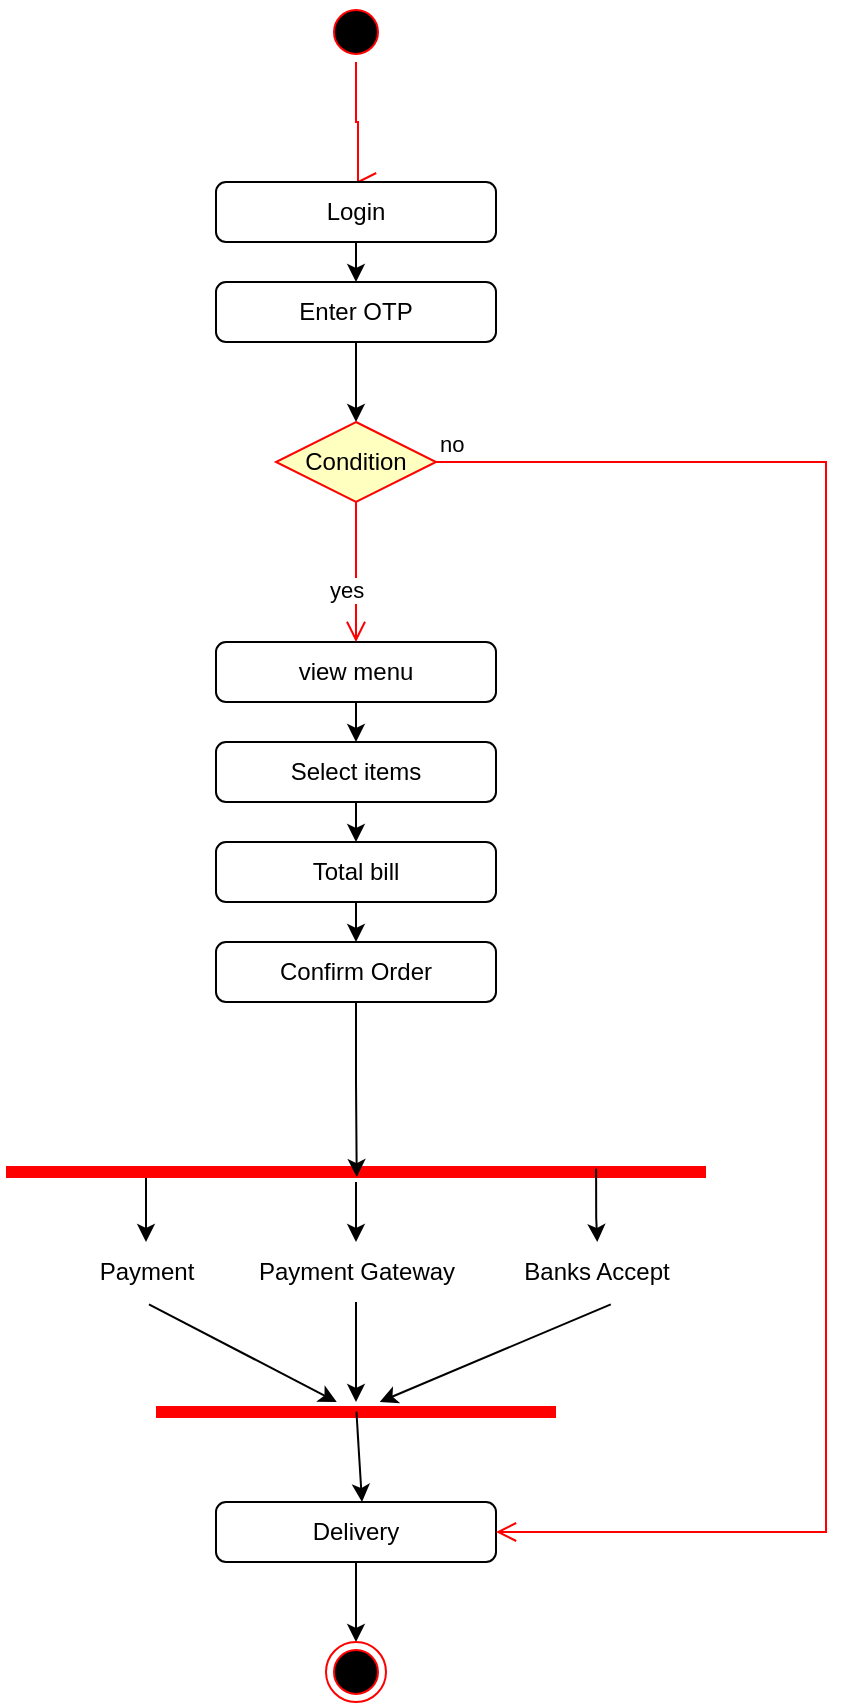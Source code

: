 <mxfile version="26.0.15">
  <diagram name="Page-1" id="s-tB0qhxOe2AXJObOmEG">
    <mxGraphModel dx="1473" dy="816" grid="1" gridSize="10" guides="1" tooltips="1" connect="1" arrows="1" fold="1" page="1" pageScale="1" pageWidth="850" pageHeight="1100" math="0" shadow="0">
      <root>
        <mxCell id="0" />
        <mxCell id="1" parent="0" />
        <mxCell id="cZZAomPa4nCYVF2yaK9X-1" value="" style="ellipse;html=1;shape=startState;fillColor=#000000;strokeColor=#ff0000;" vertex="1" parent="1">
          <mxGeometry x="410" width="30" height="30" as="geometry" />
        </mxCell>
        <mxCell id="cZZAomPa4nCYVF2yaK9X-2" value="" style="edgeStyle=orthogonalEdgeStyle;html=1;verticalAlign=bottom;endArrow=open;endSize=8;strokeColor=#ff0000;rounded=0;" edge="1" source="cZZAomPa4nCYVF2yaK9X-1" parent="1">
          <mxGeometry relative="1" as="geometry">
            <mxPoint x="425" y="90" as="targetPoint" />
            <Array as="points">
              <mxPoint x="425" y="60" />
              <mxPoint x="426" y="60" />
            </Array>
          </mxGeometry>
        </mxCell>
        <mxCell id="cZZAomPa4nCYVF2yaK9X-19" style="edgeStyle=orthogonalEdgeStyle;rounded=0;orthogonalLoop=1;jettySize=auto;html=1;exitX=0.5;exitY=1;exitDx=0;exitDy=0;entryX=0.5;entryY=0;entryDx=0;entryDy=0;" edge="1" parent="1" source="cZZAomPa4nCYVF2yaK9X-3" target="cZZAomPa4nCYVF2yaK9X-6">
          <mxGeometry relative="1" as="geometry" />
        </mxCell>
        <mxCell id="cZZAomPa4nCYVF2yaK9X-3" value="Login" style="html=1;align=center;verticalAlign=middle;rounded=1;absoluteArcSize=1;arcSize=10;dashed=0;whiteSpace=wrap;" vertex="1" parent="1">
          <mxGeometry x="355" y="90" width="140" height="30" as="geometry" />
        </mxCell>
        <mxCell id="cZZAomPa4nCYVF2yaK9X-4" style="edgeStyle=orthogonalEdgeStyle;rounded=0;orthogonalLoop=1;jettySize=auto;html=1;exitX=0.5;exitY=1;exitDx=0;exitDy=0;" edge="1" parent="1" source="cZZAomPa4nCYVF2yaK9X-3" target="cZZAomPa4nCYVF2yaK9X-3">
          <mxGeometry relative="1" as="geometry" />
        </mxCell>
        <mxCell id="cZZAomPa4nCYVF2yaK9X-20" style="edgeStyle=orthogonalEdgeStyle;rounded=0;orthogonalLoop=1;jettySize=auto;html=1;exitX=0.5;exitY=1;exitDx=0;exitDy=0;entryX=0.5;entryY=0;entryDx=0;entryDy=0;" edge="1" parent="1" source="cZZAomPa4nCYVF2yaK9X-6">
          <mxGeometry relative="1" as="geometry">
            <mxPoint x="425" y="210" as="targetPoint" />
          </mxGeometry>
        </mxCell>
        <mxCell id="cZZAomPa4nCYVF2yaK9X-6" value="Enter OTP" style="html=1;align=center;verticalAlign=middle;rounded=1;absoluteArcSize=1;arcSize=10;dashed=0;whiteSpace=wrap;" vertex="1" parent="1">
          <mxGeometry x="355" y="140" width="140" height="30" as="geometry" />
        </mxCell>
        <mxCell id="cZZAomPa4nCYVF2yaK9X-22" style="edgeStyle=orthogonalEdgeStyle;rounded=0;orthogonalLoop=1;jettySize=auto;html=1;exitX=0.5;exitY=1;exitDx=0;exitDy=0;entryX=0.5;entryY=0;entryDx=0;entryDy=0;" edge="1" parent="1" source="cZZAomPa4nCYVF2yaK9X-7" target="cZZAomPa4nCYVF2yaK9X-8">
          <mxGeometry relative="1" as="geometry" />
        </mxCell>
        <mxCell id="cZZAomPa4nCYVF2yaK9X-7" value="view menu" style="html=1;align=center;verticalAlign=middle;rounded=1;absoluteArcSize=1;arcSize=10;dashed=0;whiteSpace=wrap;" vertex="1" parent="1">
          <mxGeometry x="355" y="320" width="140" height="30" as="geometry" />
        </mxCell>
        <mxCell id="cZZAomPa4nCYVF2yaK9X-23" style="edgeStyle=orthogonalEdgeStyle;rounded=0;orthogonalLoop=1;jettySize=auto;html=1;exitX=0.5;exitY=1;exitDx=0;exitDy=0;entryX=0.5;entryY=0;entryDx=0;entryDy=0;" edge="1" parent="1" source="cZZAomPa4nCYVF2yaK9X-8" target="cZZAomPa4nCYVF2yaK9X-9">
          <mxGeometry relative="1" as="geometry" />
        </mxCell>
        <mxCell id="cZZAomPa4nCYVF2yaK9X-8" value="Select items" style="html=1;align=center;verticalAlign=middle;rounded=1;absoluteArcSize=1;arcSize=10;dashed=0;whiteSpace=wrap;" vertex="1" parent="1">
          <mxGeometry x="355" y="370" width="140" height="30" as="geometry" />
        </mxCell>
        <mxCell id="cZZAomPa4nCYVF2yaK9X-24" style="edgeStyle=orthogonalEdgeStyle;rounded=0;orthogonalLoop=1;jettySize=auto;html=1;exitX=0.5;exitY=1;exitDx=0;exitDy=0;entryX=0.5;entryY=0;entryDx=0;entryDy=0;" edge="1" parent="1" source="cZZAomPa4nCYVF2yaK9X-9" target="cZZAomPa4nCYVF2yaK9X-10">
          <mxGeometry relative="1" as="geometry" />
        </mxCell>
        <mxCell id="cZZAomPa4nCYVF2yaK9X-9" value="Total bill" style="html=1;align=center;verticalAlign=middle;rounded=1;absoluteArcSize=1;arcSize=10;dashed=0;whiteSpace=wrap;" vertex="1" parent="1">
          <mxGeometry x="355" y="420" width="140" height="30" as="geometry" />
        </mxCell>
        <mxCell id="cZZAomPa4nCYVF2yaK9X-10" value="Confirm Order" style="html=1;align=center;verticalAlign=middle;rounded=1;absoluteArcSize=1;arcSize=10;dashed=0;whiteSpace=wrap;" vertex="1" parent="1">
          <mxGeometry x="355" y="470" width="140" height="30" as="geometry" />
        </mxCell>
        <mxCell id="cZZAomPa4nCYVF2yaK9X-44" style="edgeStyle=orthogonalEdgeStyle;rounded=0;orthogonalLoop=1;jettySize=auto;html=1;exitX=0.5;exitY=1;exitDx=0;exitDy=0;entryX=0.5;entryY=0;entryDx=0;entryDy=0;" edge="1" parent="1" source="cZZAomPa4nCYVF2yaK9X-12" target="cZZAomPa4nCYVF2yaK9X-43">
          <mxGeometry relative="1" as="geometry" />
        </mxCell>
        <mxCell id="cZZAomPa4nCYVF2yaK9X-12" value="Delivery" style="html=1;align=center;verticalAlign=middle;rounded=1;absoluteArcSize=1;arcSize=10;dashed=0;whiteSpace=wrap;" vertex="1" parent="1">
          <mxGeometry x="355" y="750" width="140" height="30" as="geometry" />
        </mxCell>
        <mxCell id="cZZAomPa4nCYVF2yaK9X-33" style="edgeStyle=orthogonalEdgeStyle;rounded=0;orthogonalLoop=1;jettySize=auto;html=1;exitX=0.265;exitY=0.48;exitDx=0;exitDy=0;exitPerimeter=0;" edge="1" parent="1" source="cZZAomPa4nCYVF2yaK9X-27" target="cZZAomPa4nCYVF2yaK9X-29">
          <mxGeometry relative="1" as="geometry">
            <Array as="points">
              <mxPoint x="320" y="585" />
            </Array>
          </mxGeometry>
        </mxCell>
        <mxCell id="cZZAomPa4nCYVF2yaK9X-54" style="edgeStyle=orthogonalEdgeStyle;rounded=0;orthogonalLoop=1;jettySize=auto;html=1;" edge="1" parent="1" source="cZZAomPa4nCYVF2yaK9X-27" target="cZZAomPa4nCYVF2yaK9X-51">
          <mxGeometry relative="1" as="geometry" />
        </mxCell>
        <mxCell id="cZZAomPa4nCYVF2yaK9X-27" value="" style="shape=line;html=1;strokeWidth=6;strokeColor=#ff0000;" vertex="1" parent="1">
          <mxGeometry x="250" y="580" width="350" height="10" as="geometry" />
        </mxCell>
        <mxCell id="cZZAomPa4nCYVF2yaK9X-29" value="Payment" style="text;html=1;align=center;verticalAlign=middle;resizable=0;points=[];autosize=1;strokeColor=none;fillColor=none;" vertex="1" parent="1">
          <mxGeometry x="285" y="620" width="70" height="30" as="geometry" />
        </mxCell>
        <mxCell id="cZZAomPa4nCYVF2yaK9X-32" value="Banks Accept" style="text;html=1;align=center;verticalAlign=middle;resizable=0;points=[];autosize=1;strokeColor=none;fillColor=none;" vertex="1" parent="1">
          <mxGeometry x="495" y="620" width="100" height="30" as="geometry" />
        </mxCell>
        <mxCell id="cZZAomPa4nCYVF2yaK9X-34" style="edgeStyle=orthogonalEdgeStyle;rounded=0;orthogonalLoop=1;jettySize=auto;html=1;exitX=0.843;exitY=0.335;exitDx=0;exitDy=0;exitPerimeter=0;entryX=0.528;entryY=0.07;entryDx=0;entryDy=0;entryPerimeter=0;" edge="1" parent="1" source="cZZAomPa4nCYVF2yaK9X-27">
          <mxGeometry relative="1" as="geometry">
            <mxPoint x="542.18" y="583.06" as="sourcePoint" />
            <mxPoint x="545.63" y="620" as="targetPoint" />
            <Array as="points">
              <mxPoint x="545" y="608" />
              <mxPoint x="546" y="608" />
            </Array>
          </mxGeometry>
        </mxCell>
        <mxCell id="cZZAomPa4nCYVF2yaK9X-35" value="" style="shape=line;html=1;strokeWidth=6;strokeColor=#ff0000;" vertex="1" parent="1">
          <mxGeometry x="325" y="700" width="200" height="10" as="geometry" />
        </mxCell>
        <mxCell id="cZZAomPa4nCYVF2yaK9X-37" value="" style="endArrow=classic;html=1;rounded=0;exitX=0.521;exitY=1.039;exitDx=0;exitDy=0;exitPerimeter=0;" edge="1" parent="1" source="cZZAomPa4nCYVF2yaK9X-29" target="cZZAomPa4nCYVF2yaK9X-35">
          <mxGeometry width="50" height="50" relative="1" as="geometry">
            <mxPoint x="400" y="660" as="sourcePoint" />
            <mxPoint x="450" y="610" as="targetPoint" />
          </mxGeometry>
        </mxCell>
        <mxCell id="cZZAomPa4nCYVF2yaK9X-38" value="" style="endArrow=classic;html=1;rounded=0;exitX=0.574;exitY=1.039;exitDx=0;exitDy=0;exitPerimeter=0;" edge="1" parent="1" source="cZZAomPa4nCYVF2yaK9X-32" target="cZZAomPa4nCYVF2yaK9X-35">
          <mxGeometry width="50" height="50" relative="1" as="geometry">
            <mxPoint x="400" y="660" as="sourcePoint" />
            <mxPoint x="450" y="610" as="targetPoint" />
          </mxGeometry>
        </mxCell>
        <mxCell id="cZZAomPa4nCYVF2yaK9X-39" value="" style="endArrow=classic;html=1;rounded=0;exitX=0.501;exitY=0.48;exitDx=0;exitDy=0;exitPerimeter=0;" edge="1" parent="1" source="cZZAomPa4nCYVF2yaK9X-35">
          <mxGeometry width="50" height="50" relative="1" as="geometry">
            <mxPoint x="400" y="660" as="sourcePoint" />
            <mxPoint x="428" y="750" as="targetPoint" />
          </mxGeometry>
        </mxCell>
        <mxCell id="cZZAomPa4nCYVF2yaK9X-42" style="edgeStyle=orthogonalEdgeStyle;rounded=0;orthogonalLoop=1;jettySize=auto;html=1;exitX=0.5;exitY=1;exitDx=0;exitDy=0;entryX=0.501;entryY=0.755;entryDx=0;entryDy=0;entryPerimeter=0;" edge="1" parent="1" source="cZZAomPa4nCYVF2yaK9X-10" target="cZZAomPa4nCYVF2yaK9X-27">
          <mxGeometry relative="1" as="geometry" />
        </mxCell>
        <mxCell id="cZZAomPa4nCYVF2yaK9X-43" value="" style="ellipse;html=1;shape=endState;fillColor=#000000;strokeColor=#ff0000;" vertex="1" parent="1">
          <mxGeometry x="410" y="820" width="30" height="30" as="geometry" />
        </mxCell>
        <mxCell id="cZZAomPa4nCYVF2yaK9X-48" value="Condition" style="rhombus;whiteSpace=wrap;html=1;fontColor=#000000;fillColor=#ffffc0;strokeColor=#ff0000;" vertex="1" parent="1">
          <mxGeometry x="385" y="210" width="80" height="40" as="geometry" />
        </mxCell>
        <mxCell id="cZZAomPa4nCYVF2yaK9X-49" value="no" style="edgeStyle=orthogonalEdgeStyle;html=1;align=left;verticalAlign=bottom;endArrow=open;endSize=8;strokeColor=#ff0000;rounded=0;entryX=1;entryY=0.5;entryDx=0;entryDy=0;exitX=1;exitY=0.5;exitDx=0;exitDy=0;" edge="1" source="cZZAomPa4nCYVF2yaK9X-48" parent="1" target="cZZAomPa4nCYVF2yaK9X-12">
          <mxGeometry x="-1" relative="1" as="geometry">
            <mxPoint x="679.94" y="772.53" as="targetPoint" />
            <mxPoint x="599.999" y="250.001" as="sourcePoint" />
            <Array as="points">
              <mxPoint x="660" y="230" />
              <mxPoint x="660" y="765" />
            </Array>
          </mxGeometry>
        </mxCell>
        <mxCell id="cZZAomPa4nCYVF2yaK9X-50" value="yes" style="edgeStyle=orthogonalEdgeStyle;html=1;align=left;verticalAlign=top;endArrow=open;endSize=8;strokeColor=#ff0000;rounded=0;entryX=0.5;entryY=0;entryDx=0;entryDy=0;exitX=0.5;exitY=1;exitDx=0;exitDy=0;" edge="1" source="cZZAomPa4nCYVF2yaK9X-48" parent="1" target="cZZAomPa4nCYVF2yaK9X-7">
          <mxGeometry x="-0.143" y="-15" relative="1" as="geometry">
            <mxPoint x="420" y="300" as="targetPoint" />
            <Array as="points">
              <mxPoint x="425" y="270" />
              <mxPoint x="425" y="270" />
            </Array>
            <mxPoint y="1" as="offset" />
          </mxGeometry>
        </mxCell>
        <mxCell id="cZZAomPa4nCYVF2yaK9X-55" style="edgeStyle=orthogonalEdgeStyle;rounded=0;orthogonalLoop=1;jettySize=auto;html=1;" edge="1" parent="1" source="cZZAomPa4nCYVF2yaK9X-51" target="cZZAomPa4nCYVF2yaK9X-35">
          <mxGeometry relative="1" as="geometry" />
        </mxCell>
        <mxCell id="cZZAomPa4nCYVF2yaK9X-51" value="Payment Gateway" style="text;html=1;align=center;verticalAlign=middle;resizable=0;points=[];autosize=1;strokeColor=none;fillColor=none;" vertex="1" parent="1">
          <mxGeometry x="365" y="620" width="120" height="30" as="geometry" />
        </mxCell>
      </root>
    </mxGraphModel>
  </diagram>
</mxfile>
